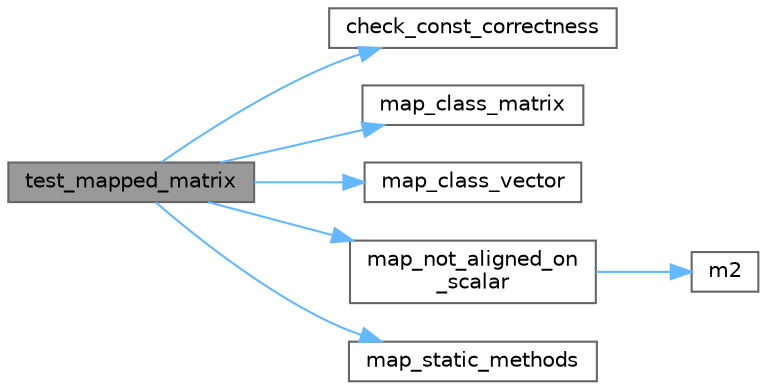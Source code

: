 digraph "test_mapped_matrix"
{
 // LATEX_PDF_SIZE
  bgcolor="transparent";
  edge [fontname=Helvetica,fontsize=10,labelfontname=Helvetica,labelfontsize=10];
  node [fontname=Helvetica,fontsize=10,shape=box,height=0.2,width=0.4];
  rankdir="LR";
  Node1 [id="Node000001",label="test_mapped_matrix",height=0.2,width=0.4,color="gray40", fillcolor="grey60", style="filled", fontcolor="black",tooltip=" "];
  Node1 -> Node2 [id="edge1_Node000001_Node000002",color="steelblue1",style="solid",tooltip=" "];
  Node2 [id="Node000002",label="check_const_correctness",height=0.2,width=0.4,color="grey40", fillcolor="white", style="filled",URL="$mapped__matrix_8cpp.html#ac0b4510a36bfb31b4bb3b305b9b5112c",tooltip=" "];
  Node1 -> Node3 [id="edge2_Node000001_Node000003",color="steelblue1",style="solid",tooltip=" "];
  Node3 [id="Node000003",label="map_class_matrix",height=0.2,width=0.4,color="grey40", fillcolor="white", style="filled",URL="$mapped__matrix_8cpp.html#ac208a0ae2772398a0db085210c700655",tooltip=" "];
  Node1 -> Node4 [id="edge3_Node000001_Node000004",color="steelblue1",style="solid",tooltip=" "];
  Node4 [id="Node000004",label="map_class_vector",height=0.2,width=0.4,color="grey40", fillcolor="white", style="filled",URL="$mapped__matrix_8cpp.html#a9c06aa815ab02e77686ffecd71c0bba5",tooltip=" "];
  Node1 -> Node5 [id="edge4_Node000001_Node000005",color="steelblue1",style="solid",tooltip=" "];
  Node5 [id="Node000005",label="map_not_aligned_on\l_scalar",height=0.2,width=0.4,color="grey40", fillcolor="white", style="filled",URL="$mapped__matrix_8cpp.html#ae14273adf0d480e697aeb04e1108d6ee",tooltip=" "];
  Node5 -> Node6 [id="edge5_Node000005_Node000006",color="steelblue1",style="solid",tooltip=" "];
  Node6 [id="Node000006",label="m2",height=0.2,width=0.4,color="grey40", fillcolor="white", style="filled",URL="$_tutorial___map__using_8cpp.html#ab3a01b595d22393ace0d30d5fa299f76",tooltip=" "];
  Node1 -> Node7 [id="edge6_Node000001_Node000007",color="steelblue1",style="solid",tooltip=" "];
  Node7 [id="Node000007",label="map_static_methods",height=0.2,width=0.4,color="grey40", fillcolor="white", style="filled",URL="$mapped__matrix_8cpp.html#a6b4681ccb8475b9c1928aedf4f34a59b",tooltip=" "];
}
